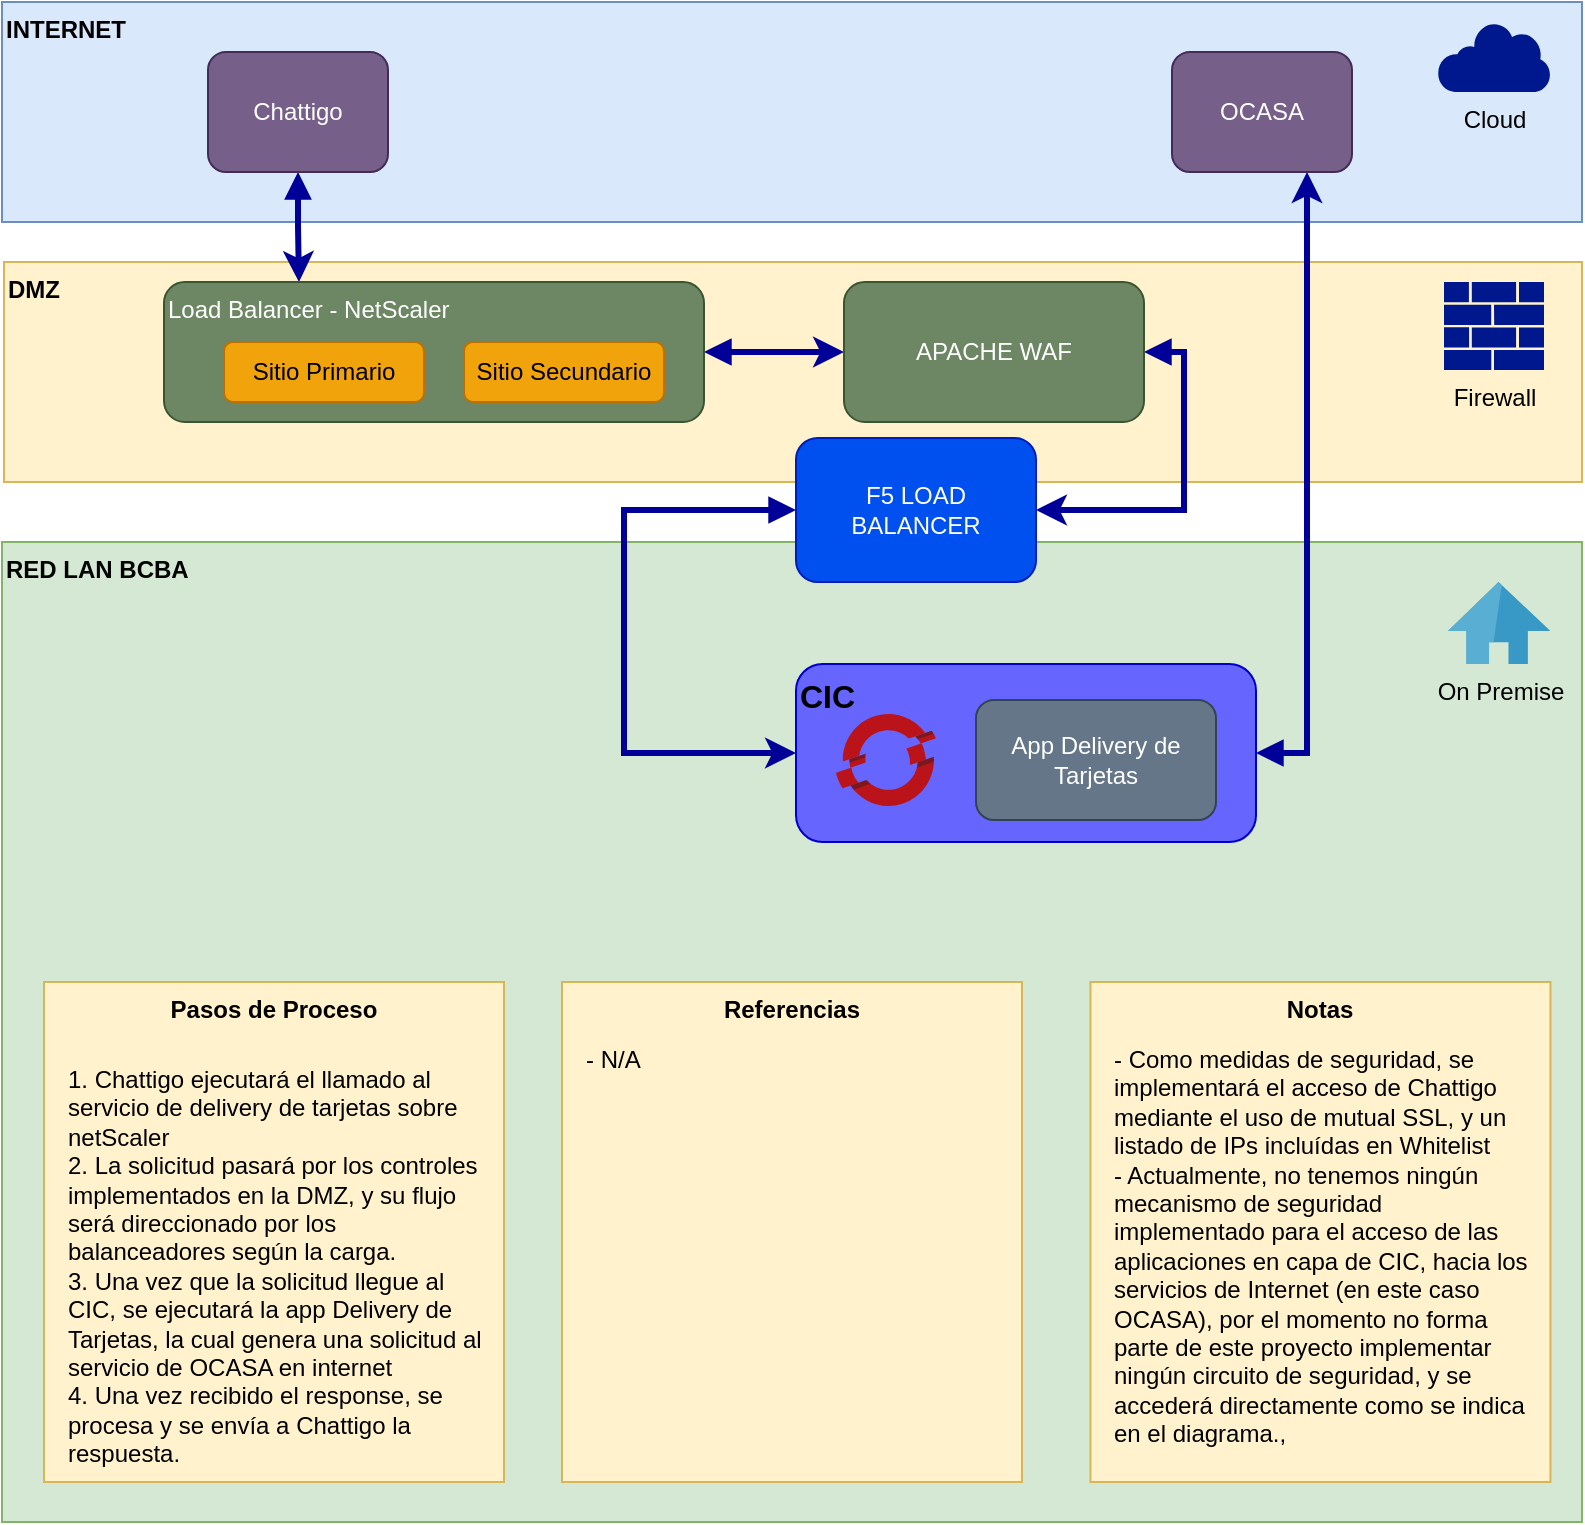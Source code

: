 <mxfile version="20.0.1" type="github">
  <diagram id="IgIcTEom2VTuXE_4CX7P" name="Page-1">
    <mxGraphModel dx="966" dy="508" grid="1" gridSize="10" guides="1" tooltips="1" connect="1" arrows="1" fold="1" page="1" pageScale="1" pageWidth="827" pageHeight="1169" math="0" shadow="0">
      <root>
        <mxCell id="0" />
        <mxCell id="1" parent="0" />
        <mxCell id="pf-OsfsRtC7pU7ZfOex2-2" value="INTERNET" style="rounded=0;whiteSpace=wrap;html=1;align=left;verticalAlign=top;fontStyle=1;labelBackgroundColor=none;fillColor=#dae8fc;strokeColor=#6c8ebf;" vertex="1" parent="1">
          <mxGeometry x="19" y="30" width="790" height="110" as="geometry" />
        </mxCell>
        <mxCell id="pf-OsfsRtC7pU7ZfOex2-3" value="DMZ" style="rounded=0;whiteSpace=wrap;html=1;align=left;verticalAlign=top;fontStyle=1;fillColor=#fff2cc;strokeColor=#d6b656;" vertex="1" parent="1">
          <mxGeometry x="20" y="160" width="789" height="110" as="geometry" />
        </mxCell>
        <mxCell id="pf-OsfsRtC7pU7ZfOex2-4" value="RED LAN BCBA" style="rounded=0;whiteSpace=wrap;html=1;fontStyle=1;align=left;verticalAlign=top;fillColor=#d5e8d4;strokeColor=#82b366;" vertex="1" parent="1">
          <mxGeometry x="19" y="300" width="790" height="490" as="geometry" />
        </mxCell>
        <mxCell id="pf-OsfsRtC7pU7ZfOex2-7" value="On Premise" style="sketch=0;aspect=fixed;html=1;points=[];align=center;image;fontSize=12;image=img/lib/mscae/Azure_Home.svg;labelBackgroundColor=none;" vertex="1" parent="1">
          <mxGeometry x="741.98" y="320" width="51.25" height="41" as="geometry" />
        </mxCell>
        <mxCell id="pf-OsfsRtC7pU7ZfOex2-8" value="Cloud" style="sketch=0;aspect=fixed;pointerEvents=1;shadow=0;dashed=0;html=1;strokeColor=none;labelPosition=center;verticalLabelPosition=bottom;verticalAlign=top;align=center;fillColor=#00188D;shape=mxgraph.mscae.enterprise.internet" vertex="1" parent="1">
          <mxGeometry x="736.78" y="40" width="56.45" height="35" as="geometry" />
        </mxCell>
        <mxCell id="pf-OsfsRtC7pU7ZfOex2-9" value="Firewall&lt;br&gt;" style="sketch=0;aspect=fixed;pointerEvents=1;shadow=0;dashed=0;html=1;strokeColor=none;labelPosition=center;verticalLabelPosition=bottom;verticalAlign=top;align=center;fillColor=#00188D;shape=mxgraph.mscae.enterprise.firewall" vertex="1" parent="1">
          <mxGeometry x="740" y="170" width="50" height="44" as="geometry" />
        </mxCell>
        <mxCell id="pf-OsfsRtC7pU7ZfOex2-24" style="edgeStyle=orthogonalEdgeStyle;rounded=0;orthogonalLoop=1;jettySize=auto;html=1;exitX=0.5;exitY=1;exitDx=0;exitDy=0;entryX=0.25;entryY=0;entryDx=0;entryDy=0;fontSize=12;startArrow=block;startFill=1;sourcePerimeterSpacing=3;targetPerimeterSpacing=3;strokeColor=#000099;strokeWidth=3;" edge="1" parent="1" source="pf-OsfsRtC7pU7ZfOex2-11" target="pf-OsfsRtC7pU7ZfOex2-13">
          <mxGeometry relative="1" as="geometry" />
        </mxCell>
        <mxCell id="pf-OsfsRtC7pU7ZfOex2-11" value="Chattigo" style="rounded=1;whiteSpace=wrap;html=1;fillColor=#76608a;fontColor=#ffffff;strokeColor=#432D57;" vertex="1" parent="1">
          <mxGeometry x="122" y="55" width="90" height="60" as="geometry" />
        </mxCell>
        <mxCell id="pf-OsfsRtC7pU7ZfOex2-12" value="OCASA" style="rounded=1;whiteSpace=wrap;html=1;fillColor=#76608a;fontColor=#ffffff;strokeColor=#432D57;" vertex="1" parent="1">
          <mxGeometry x="604" y="55" width="90" height="60" as="geometry" />
        </mxCell>
        <mxCell id="pf-OsfsRtC7pU7ZfOex2-25" style="edgeStyle=orthogonalEdgeStyle;rounded=0;orthogonalLoop=1;jettySize=auto;html=1;exitX=1;exitY=0.5;exitDx=0;exitDy=0;entryX=0;entryY=0.5;entryDx=0;entryDy=0;fontSize=12;startArrow=block;startFill=1;sourcePerimeterSpacing=3;targetPerimeterSpacing=3;strokeColor=#000099;strokeWidth=3;" edge="1" parent="1" source="pf-OsfsRtC7pU7ZfOex2-13" target="pf-OsfsRtC7pU7ZfOex2-16">
          <mxGeometry relative="1" as="geometry" />
        </mxCell>
        <mxCell id="pf-OsfsRtC7pU7ZfOex2-13" value="Load Balancer - NetScaler" style="rounded=1;whiteSpace=wrap;html=1;align=left;verticalAlign=top;fillColor=#6d8764;fontColor=#ffffff;strokeColor=#3A5431;" vertex="1" parent="1">
          <mxGeometry x="100" y="170" width="270" height="70" as="geometry" />
        </mxCell>
        <mxCell id="pf-OsfsRtC7pU7ZfOex2-14" value="Sitio Primario" style="rounded=1;whiteSpace=wrap;html=1;fillColor=#f0a30a;fontColor=#000000;strokeColor=#BD7000;" vertex="1" parent="1">
          <mxGeometry x="130" y="200" width="100" height="30" as="geometry" />
        </mxCell>
        <mxCell id="pf-OsfsRtC7pU7ZfOex2-15" value="Sitio Secundario" style="rounded=1;whiteSpace=wrap;html=1;fillColor=#f0a30a;fontColor=#000000;strokeColor=#BD7000;" vertex="1" parent="1">
          <mxGeometry x="250" y="200" width="100" height="30" as="geometry" />
        </mxCell>
        <mxCell id="pf-OsfsRtC7pU7ZfOex2-26" style="edgeStyle=orthogonalEdgeStyle;rounded=0;orthogonalLoop=1;jettySize=auto;html=1;exitX=1;exitY=0.5;exitDx=0;exitDy=0;entryX=1;entryY=0.5;entryDx=0;entryDy=0;fontSize=12;startArrow=block;startFill=1;sourcePerimeterSpacing=3;targetPerimeterSpacing=3;strokeColor=#000099;strokeWidth=3;" edge="1" parent="1" source="pf-OsfsRtC7pU7ZfOex2-16" target="pf-OsfsRtC7pU7ZfOex2-18">
          <mxGeometry relative="1" as="geometry" />
        </mxCell>
        <mxCell id="pf-OsfsRtC7pU7ZfOex2-16" value="APACHE WAF" style="rounded=1;whiteSpace=wrap;html=1;fillColor=#6d8764;fontColor=#ffffff;strokeColor=#3A5431;" vertex="1" parent="1">
          <mxGeometry x="440" y="170" width="150" height="70" as="geometry" />
        </mxCell>
        <mxCell id="pf-OsfsRtC7pU7ZfOex2-27" style="edgeStyle=orthogonalEdgeStyle;rounded=0;orthogonalLoop=1;jettySize=auto;html=1;exitX=0;exitY=0.5;exitDx=0;exitDy=0;entryX=0;entryY=0.5;entryDx=0;entryDy=0;fontSize=12;startArrow=block;startFill=1;sourcePerimeterSpacing=3;targetPerimeterSpacing=3;strokeColor=#000099;strokeWidth=3;" edge="1" parent="1" source="pf-OsfsRtC7pU7ZfOex2-18" target="pf-OsfsRtC7pU7ZfOex2-19">
          <mxGeometry relative="1" as="geometry">
            <Array as="points">
              <mxPoint x="330" y="284" />
              <mxPoint x="330" y="406" />
            </Array>
          </mxGeometry>
        </mxCell>
        <mxCell id="pf-OsfsRtC7pU7ZfOex2-18" value="F5 LOAD BALANCER" style="rounded=1;whiteSpace=wrap;html=1;fillColor=#0050ef;fontColor=#ffffff;strokeColor=#001DBC;" vertex="1" parent="1">
          <mxGeometry x="416" y="248" width="120" height="72" as="geometry" />
        </mxCell>
        <mxCell id="pf-OsfsRtC7pU7ZfOex2-33" style="edgeStyle=orthogonalEdgeStyle;rounded=0;orthogonalLoop=1;jettySize=auto;html=1;exitX=1;exitY=0.5;exitDx=0;exitDy=0;entryX=0.75;entryY=1;entryDx=0;entryDy=0;fontSize=12;startArrow=block;startFill=1;sourcePerimeterSpacing=3;targetPerimeterSpacing=3;strokeColor=#000099;strokeWidth=3;" edge="1" parent="1" source="pf-OsfsRtC7pU7ZfOex2-19" target="pf-OsfsRtC7pU7ZfOex2-12">
          <mxGeometry relative="1" as="geometry" />
        </mxCell>
        <mxCell id="pf-OsfsRtC7pU7ZfOex2-19" value="CIC" style="rounded=1;whiteSpace=wrap;html=1;align=left;verticalAlign=top;fontSize=16;fontStyle=1;fillColor=#6666FF;strokeColor=#0000CC;fontColor=#000000;" vertex="1" parent="1">
          <mxGeometry x="416" y="361" width="230" height="89" as="geometry" />
        </mxCell>
        <mxCell id="pf-OsfsRtC7pU7ZfOex2-20" value="" style="sketch=0;aspect=fixed;html=1;points=[];align=center;image;fontSize=12;image=img/lib/mscae/OpenShift.svg;" vertex="1" parent="1">
          <mxGeometry x="436" y="386" width="50" height="46" as="geometry" />
        </mxCell>
        <mxCell id="pf-OsfsRtC7pU7ZfOex2-21" value="App Delivery de Tarjetas" style="rounded=1;whiteSpace=wrap;html=1;fontSize=12;fillColor=#647687;fontColor=#ffffff;strokeColor=#314354;" vertex="1" parent="1">
          <mxGeometry x="506" y="379" width="120" height="60" as="geometry" />
        </mxCell>
        <mxCell id="pf-OsfsRtC7pU7ZfOex2-28" value="Pasos de Proceso" style="rounded=0;whiteSpace=wrap;html=1;labelBackgroundColor=none;fontSize=12;fillColor=#fff2cc;strokeColor=#d6b656;align=center;verticalAlign=top;fontStyle=1" vertex="1" parent="1">
          <mxGeometry x="40" y="520" width="230" height="250" as="geometry" />
        </mxCell>
        <mxCell id="pf-OsfsRtC7pU7ZfOex2-29" value="Referencias" style="rounded=0;whiteSpace=wrap;html=1;labelBackgroundColor=none;fontSize=12;fillColor=#fff2cc;strokeColor=#d6b656;align=center;verticalAlign=top;fontStyle=1" vertex="1" parent="1">
          <mxGeometry x="299" y="520" width="230" height="250" as="geometry" />
        </mxCell>
        <mxCell id="pf-OsfsRtC7pU7ZfOex2-30" value="Notas" style="rounded=0;whiteSpace=wrap;html=1;labelBackgroundColor=none;fontSize=12;fillColor=#fff2cc;strokeColor=#d6b656;align=center;verticalAlign=top;fontStyle=1" vertex="1" parent="1">
          <mxGeometry x="563.23" y="520" width="230" height="250" as="geometry" />
        </mxCell>
        <mxCell id="pf-OsfsRtC7pU7ZfOex2-32" value="&lt;div&gt;1. Chattigo ejecutará el llamado al servicio de delivery de tarjetas sobre netScaler&lt;br&gt;2. La solicitud pasará por los controles implementados en la DMZ, y su flujo será direccionado por los balanceadores según la carga.&lt;br&gt;3. Una vez que la solicitud llegue al CIC, se ejecutará la app Delivery de Tarjetas, la cual genera una solicitud al servicio de OCASA en internet&lt;br&gt;4. Una vez recibido el response, se procesa y se envía a Chattigo la respuesta.&amp;nbsp;&lt;/div&gt;" style="rounded=0;whiteSpace=wrap;html=1;labelBackgroundColor=none;fontSize=12;strokeColor=none;fillColor=none;align=left;verticalAlign=top;" vertex="1" parent="1">
          <mxGeometry x="50" y="555" width="210" height="225" as="geometry" />
        </mxCell>
        <mxCell id="pf-OsfsRtC7pU7ZfOex2-34" value="&lt;div&gt;- N/A&lt;/div&gt;" style="rounded=0;whiteSpace=wrap;html=1;labelBackgroundColor=none;fontSize=12;strokeColor=none;fillColor=none;align=left;verticalAlign=top;" vertex="1" parent="1">
          <mxGeometry x="309" y="545" width="210" height="225" as="geometry" />
        </mxCell>
        <mxCell id="pf-OsfsRtC7pU7ZfOex2-35" value="- Como medidas de seguridad, se implementará el acceso de Chattigo mediante el uso de mutual SSL, y un listado de IPs incluídas en Whitelist&lt;br&gt;- Actualmente, no tenemos ningún mecanismo de seguridad implementado para el acceso de las aplicaciones en capa de CIC, hacia los servicios de Internet (en este caso OCASA), por el momento no forma parte de este proyecto implementar ningún circuito de seguridad, y se accederá directamente como se indica en el diagrama.," style="rounded=0;whiteSpace=wrap;html=1;labelBackgroundColor=none;fontSize=12;strokeColor=none;fillColor=none;align=left;verticalAlign=top;" vertex="1" parent="1">
          <mxGeometry x="573.23" y="545" width="210" height="225" as="geometry" />
        </mxCell>
      </root>
    </mxGraphModel>
  </diagram>
</mxfile>
